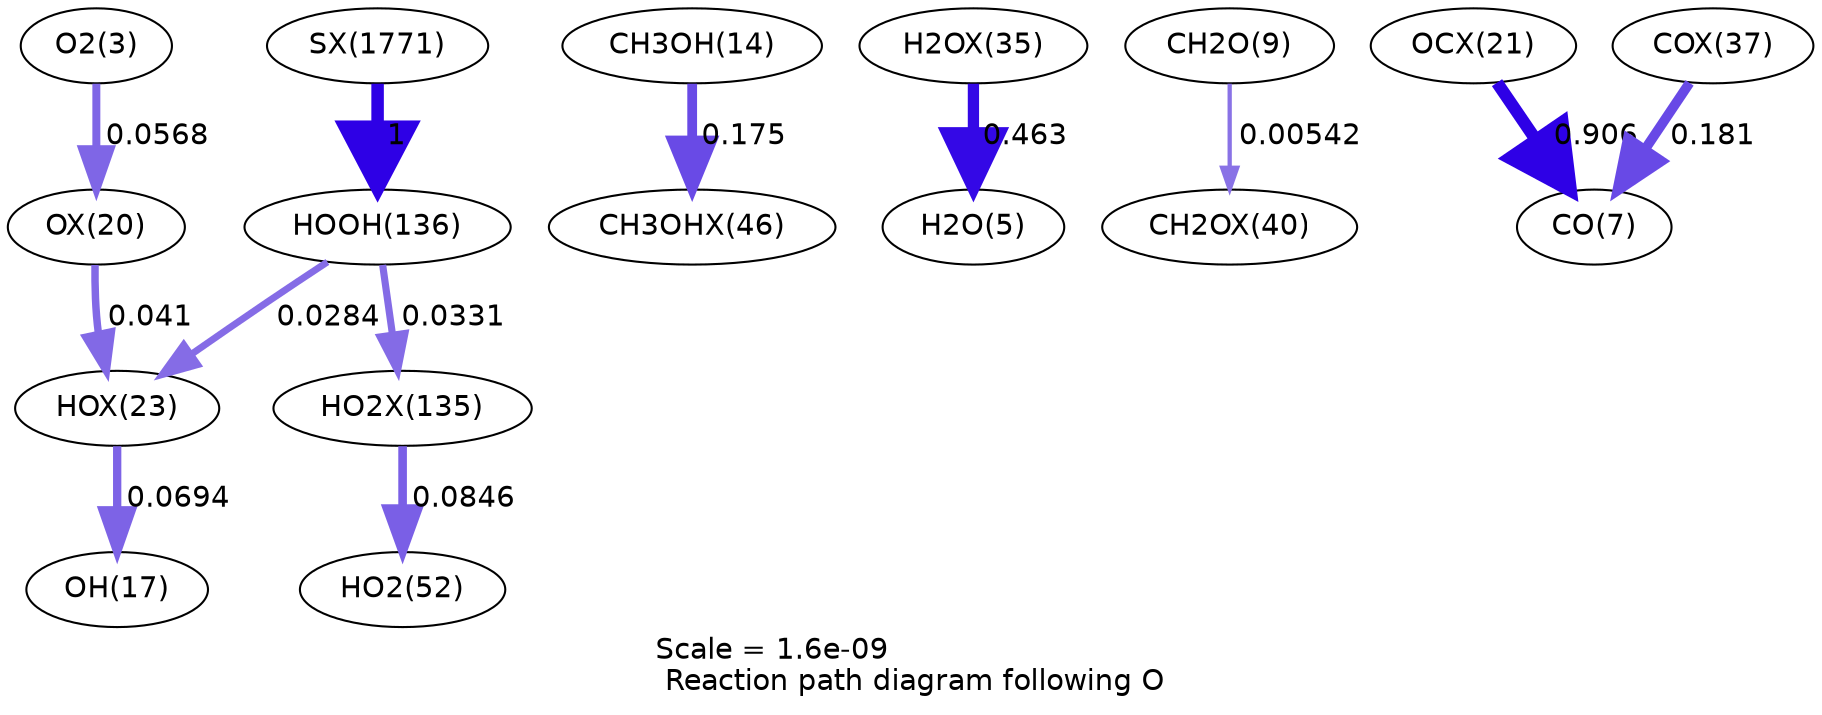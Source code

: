 digraph reaction_paths {
center=1;
s5 -> s47[fontname="Helvetica", penwidth=3.83, arrowsize=1.92, color="0.7, 0.557, 0.9"
, label=" 0.0568"];
s47 -> s50[fontname="Helvetica", penwidth=3.59, arrowsize=1.79, color="0.7, 0.541, 0.9"
, label=" 0.041"];
s50 -> s19[fontname="Helvetica", penwidth=3.99, arrowsize=1.99, color="0.7, 0.569, 0.9"
, label=" 0.0694"];
s28 -> s50[fontname="Helvetica", penwidth=3.31, arrowsize=1.66, color="0.7, 0.528, 0.9"
, label=" 0.0284"];
s16 -> s66[fontname="Helvetica", penwidth=4.69, arrowsize=2.34, color="0.7, 0.675, 0.9"
, label=" 0.175"];
s57 -> s7[fontname="Helvetica", penwidth=5.42, arrowsize=2.71, color="0.7, 0.963, 0.9"
, label=" 0.463"];
s11 -> s62[fontname="Helvetica", penwidth=2.06, arrowsize=1.03, color="0.7, 0.505, 0.9"
, label=" 0.00542"];
s71 -> s21[fontname="Helvetica", penwidth=4.14, arrowsize=2.07, color="0.7, 0.585, 0.9"
, label=" 0.0846"];
s28 -> s71[fontname="Helvetica", penwidth=3.43, arrowsize=1.71, color="0.7, 0.533, 0.9"
, label=" 0.0331"];
s48 -> s9[fontname="Helvetica", penwidth=5.93, arrowsize=2.96, color="0.7, 1.41, 0.9"
, label=" 0.906"];
s59 -> s9[fontname="Helvetica", penwidth=4.71, arrowsize=2.36, color="0.7, 0.681, 0.9"
, label=" 0.181"];
s132 -> s28[fontname="Helvetica", penwidth=6, arrowsize=3, color="0.7, 1.5, 0.9"
, label=" 1"];
s5 [ fontname="Helvetica", label="O2(3)"];
s7 [ fontname="Helvetica", label="H2O(5)"];
s9 [ fontname="Helvetica", label="CO(7)"];
s11 [ fontname="Helvetica", label="CH2O(9)"];
s16 [ fontname="Helvetica", label="CH3OH(14)"];
s19 [ fontname="Helvetica", label="OH(17)"];
s21 [ fontname="Helvetica", label="HO2(52)"];
s28 [ fontname="Helvetica", label="HOOH(136)"];
s47 [ fontname="Helvetica", label="OX(20)"];
s48 [ fontname="Helvetica", label="OCX(21)"];
s50 [ fontname="Helvetica", label="HOX(23)"];
s57 [ fontname="Helvetica", label="H2OX(35)"];
s59 [ fontname="Helvetica", label="COX(37)"];
s62 [ fontname="Helvetica", label="CH2OX(40)"];
s66 [ fontname="Helvetica", label="CH3OHX(46)"];
s71 [ fontname="Helvetica", label="HO2X(135)"];
s132 [ fontname="Helvetica", label="SX(1771)"];
 label = "Scale = 1.6e-09\l Reaction path diagram following O";
 fontname = "Helvetica";
}
